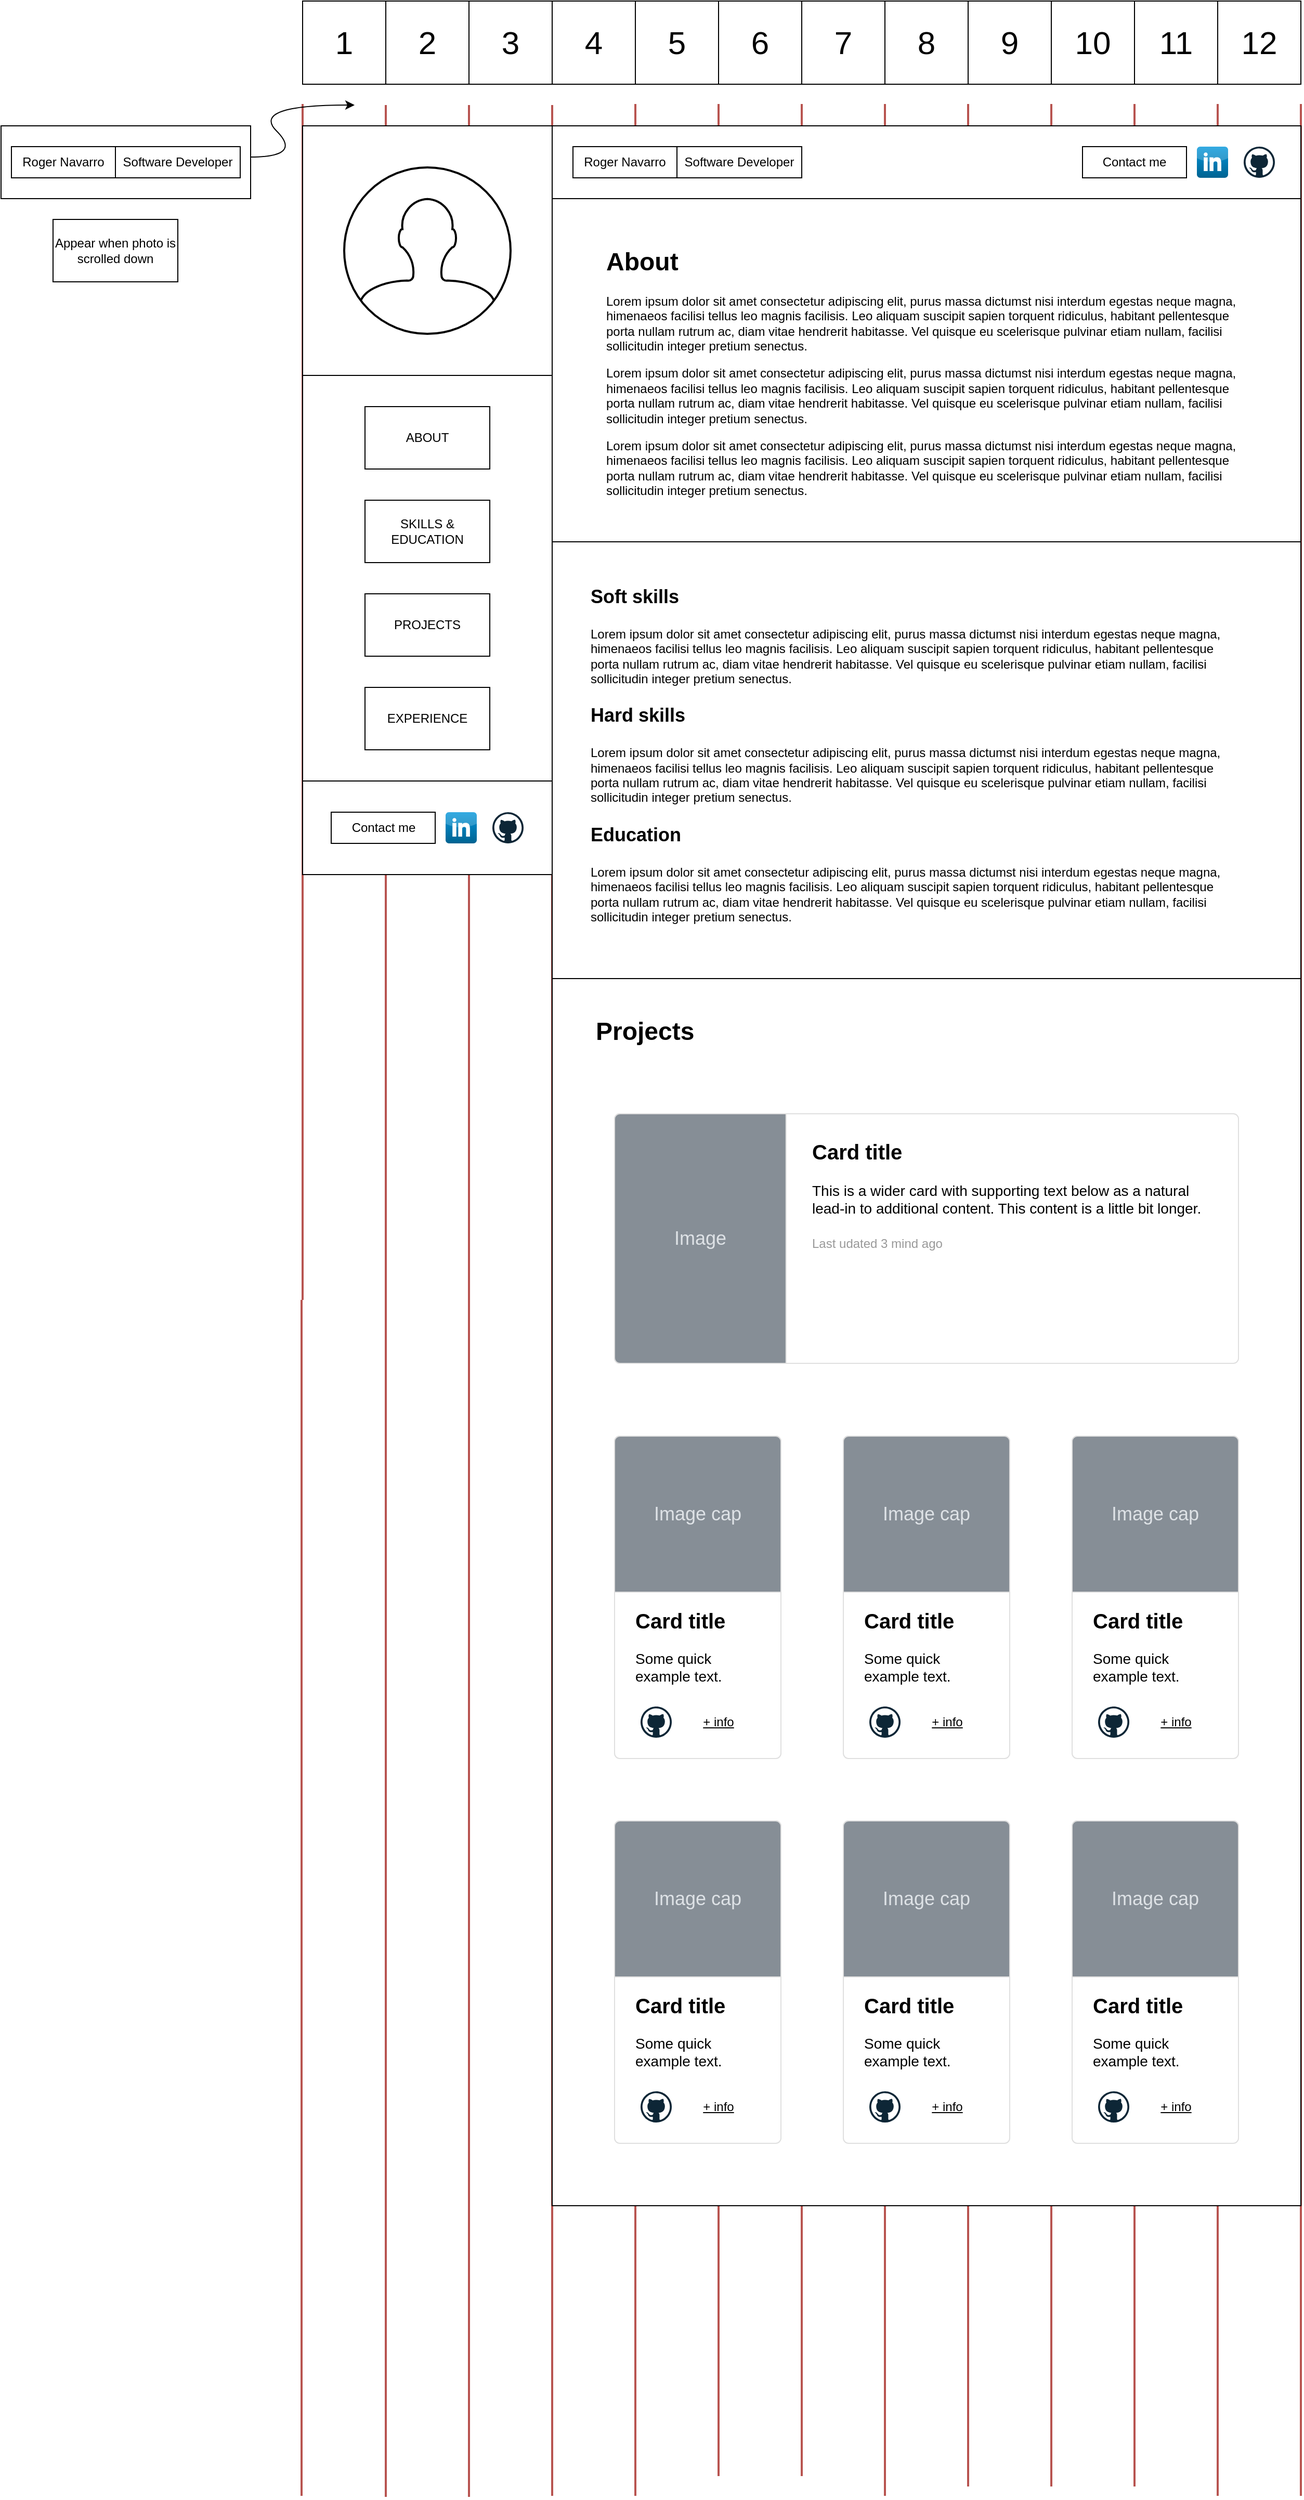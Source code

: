 <mxfile version="27.1.6">
  <diagram name="Página-1" id="ENRQjQ2MEZYB77YcNae1">
    <mxGraphModel dx="2505" dy="2043" grid="1" gridSize="10" guides="1" tooltips="1" connect="1" arrows="1" fold="1" page="1" pageScale="1" pageWidth="827" pageHeight="1169" math="0" shadow="0">
      <root>
        <mxCell id="0" />
        <mxCell id="1" parent="0" />
        <mxCell id="XIWKyDKtCgvxdbFmIk-G-2" value="" style="endArrow=none;html=1;rounded=0;fillColor=#f8cecc;strokeColor=#b85450;strokeWidth=2;" edge="1" parent="1">
          <mxGeometry width="50" height="50" relative="1" as="geometry">
            <mxPoint x="80" y="1170" as="sourcePoint" />
            <mxPoint x="80" y="20" as="targetPoint" />
          </mxGeometry>
        </mxCell>
        <mxCell id="XIWKyDKtCgvxdbFmIk-G-3" value="" style="endArrow=none;html=1;rounded=0;fillColor=#f8cecc;strokeColor=#b85450;strokeWidth=2;" edge="1" parent="1">
          <mxGeometry width="50" height="50" relative="1" as="geometry">
            <mxPoint x="160" y="1170" as="sourcePoint" />
            <mxPoint x="160" y="20" as="targetPoint" />
          </mxGeometry>
        </mxCell>
        <mxCell id="XIWKyDKtCgvxdbFmIk-G-4" value="" style="endArrow=none;html=1;rounded=0;fillColor=#f8cecc;strokeColor=#b85450;strokeWidth=2;" edge="1" parent="1">
          <mxGeometry width="50" height="50" relative="1" as="geometry">
            <mxPoint x="240" y="1170" as="sourcePoint" />
            <mxPoint x="240" y="20" as="targetPoint" />
          </mxGeometry>
        </mxCell>
        <mxCell id="XIWKyDKtCgvxdbFmIk-G-5" value="" style="endArrow=none;html=1;rounded=0;fillColor=#f8cecc;strokeColor=#b85450;strokeWidth=2;" edge="1" parent="1">
          <mxGeometry width="50" height="50" relative="1" as="geometry">
            <mxPoint x="320" y="1169" as="sourcePoint" />
            <mxPoint x="320" y="19" as="targetPoint" />
          </mxGeometry>
        </mxCell>
        <mxCell id="XIWKyDKtCgvxdbFmIk-G-6" value="" style="endArrow=none;html=1;rounded=0;fillColor=#f8cecc;strokeColor=#b85450;strokeWidth=2;" edge="1" parent="1">
          <mxGeometry width="50" height="50" relative="1" as="geometry">
            <mxPoint x="400" y="1169" as="sourcePoint" />
            <mxPoint x="400" y="19" as="targetPoint" />
          </mxGeometry>
        </mxCell>
        <mxCell id="XIWKyDKtCgvxdbFmIk-G-7" value="" style="endArrow=none;html=1;rounded=0;fillColor=#f8cecc;strokeColor=#b85450;strokeWidth=2;" edge="1" parent="1">
          <mxGeometry width="50" height="50" relative="1" as="geometry">
            <mxPoint x="480" y="1169" as="sourcePoint" />
            <mxPoint x="480" y="19" as="targetPoint" />
          </mxGeometry>
        </mxCell>
        <mxCell id="XIWKyDKtCgvxdbFmIk-G-8" value="" style="endArrow=none;html=1;rounded=0;fillColor=#f8cecc;strokeColor=#b85450;strokeWidth=2;" edge="1" parent="1">
          <mxGeometry width="50" height="50" relative="1" as="geometry">
            <mxPoint x="560" y="1169" as="sourcePoint" />
            <mxPoint x="560" y="19" as="targetPoint" />
          </mxGeometry>
        </mxCell>
        <mxCell id="XIWKyDKtCgvxdbFmIk-G-9" value="" style="endArrow=none;html=1;rounded=0;fillColor=#f8cecc;strokeColor=#b85450;strokeWidth=2;" edge="1" parent="1">
          <mxGeometry width="50" height="50" relative="1" as="geometry">
            <mxPoint x="640" y="1169" as="sourcePoint" />
            <mxPoint x="640" y="19" as="targetPoint" />
          </mxGeometry>
        </mxCell>
        <mxCell id="XIWKyDKtCgvxdbFmIk-G-10" value="" style="endArrow=none;html=1;rounded=0;fillColor=#f8cecc;strokeColor=#b85450;strokeWidth=2;" edge="1" parent="1">
          <mxGeometry width="50" height="50" relative="1" as="geometry">
            <mxPoint x="800" y="1169" as="sourcePoint" />
            <mxPoint x="800" y="19" as="targetPoint" />
          </mxGeometry>
        </mxCell>
        <mxCell id="XIWKyDKtCgvxdbFmIk-G-11" value="" style="endArrow=none;html=1;rounded=0;fillColor=#f8cecc;strokeColor=#b85450;strokeWidth=2;" edge="1" parent="1">
          <mxGeometry width="50" height="50" relative="1" as="geometry">
            <mxPoint x="720" y="1169" as="sourcePoint" />
            <mxPoint x="720" y="19" as="targetPoint" />
          </mxGeometry>
        </mxCell>
        <mxCell id="XIWKyDKtCgvxdbFmIk-G-12" value="" style="endArrow=none;html=1;rounded=0;fillColor=#f8cecc;strokeColor=#b85450;strokeWidth=2;" edge="1" parent="1">
          <mxGeometry width="50" height="50" relative="1" as="geometry">
            <mxPoint x="880" y="1169" as="sourcePoint" />
            <mxPoint x="880" y="19" as="targetPoint" />
          </mxGeometry>
        </mxCell>
        <mxCell id="XIWKyDKtCgvxdbFmIk-G-13" value="" style="endArrow=none;html=1;rounded=0;fillColor=#f8cecc;strokeColor=#b85450;strokeWidth=2;" edge="1" parent="1">
          <mxGeometry width="50" height="50" relative="1" as="geometry">
            <mxPoint x="960" y="1169" as="sourcePoint" />
            <mxPoint x="960" y="19" as="targetPoint" />
          </mxGeometry>
        </mxCell>
        <mxCell id="XIWKyDKtCgvxdbFmIk-G-14" value="" style="endArrow=none;html=1;rounded=0;fillColor=#f8cecc;strokeColor=#b85450;strokeWidth=2;" edge="1" parent="1">
          <mxGeometry width="50" height="50" relative="1" as="geometry">
            <mxPoint y="1169" as="sourcePoint" />
            <mxPoint y="19" as="targetPoint" />
          </mxGeometry>
        </mxCell>
        <mxCell id="XIWKyDKtCgvxdbFmIk-G-15" value="1" style="whiteSpace=wrap;html=1;aspect=fixed;fontSize=31;" vertex="1" parent="1">
          <mxGeometry y="-80" width="80" height="80" as="geometry" />
        </mxCell>
        <mxCell id="XIWKyDKtCgvxdbFmIk-G-16" value="2" style="whiteSpace=wrap;html=1;aspect=fixed;fontSize=31;" vertex="1" parent="1">
          <mxGeometry x="80" y="-80" width="80" height="80" as="geometry" />
        </mxCell>
        <mxCell id="XIWKyDKtCgvxdbFmIk-G-17" value="3" style="whiteSpace=wrap;html=1;aspect=fixed;fontSize=31;" vertex="1" parent="1">
          <mxGeometry x="160" y="-80" width="80" height="80" as="geometry" />
        </mxCell>
        <mxCell id="XIWKyDKtCgvxdbFmIk-G-18" value="1" style="whiteSpace=wrap;html=1;aspect=fixed;fontSize=31;" vertex="1" parent="1">
          <mxGeometry x="240" y="-80" width="80" height="80" as="geometry" />
        </mxCell>
        <mxCell id="XIWKyDKtCgvxdbFmIk-G-19" value="4" style="whiteSpace=wrap;html=1;aspect=fixed;fontSize=31;" vertex="1" parent="1">
          <mxGeometry x="240" y="-80" width="80" height="80" as="geometry" />
        </mxCell>
        <mxCell id="XIWKyDKtCgvxdbFmIk-G-20" value="1" style="whiteSpace=wrap;html=1;aspect=fixed;fontSize=31;" vertex="1" parent="1">
          <mxGeometry x="320" y="-80" width="80" height="80" as="geometry" />
        </mxCell>
        <mxCell id="XIWKyDKtCgvxdbFmIk-G-21" value="5" style="whiteSpace=wrap;html=1;aspect=fixed;fontSize=31;" vertex="1" parent="1">
          <mxGeometry x="320" y="-80" width="80" height="80" as="geometry" />
        </mxCell>
        <mxCell id="XIWKyDKtCgvxdbFmIk-G-22" value="1" style="whiteSpace=wrap;html=1;aspect=fixed;fontSize=31;" vertex="1" parent="1">
          <mxGeometry x="400" y="-80" width="80" height="80" as="geometry" />
        </mxCell>
        <mxCell id="XIWKyDKtCgvxdbFmIk-G-23" value="6" style="whiteSpace=wrap;html=1;aspect=fixed;fontSize=31;" vertex="1" parent="1">
          <mxGeometry x="400" y="-80" width="80" height="80" as="geometry" />
        </mxCell>
        <mxCell id="XIWKyDKtCgvxdbFmIk-G-24" value="1" style="whiteSpace=wrap;html=1;aspect=fixed;fontSize=31;" vertex="1" parent="1">
          <mxGeometry x="480" y="-80" width="80" height="80" as="geometry" />
        </mxCell>
        <mxCell id="XIWKyDKtCgvxdbFmIk-G-25" value="7" style="whiteSpace=wrap;html=1;aspect=fixed;fontSize=31;" vertex="1" parent="1">
          <mxGeometry x="480" y="-80" width="80" height="80" as="geometry" />
        </mxCell>
        <mxCell id="XIWKyDKtCgvxdbFmIk-G-26" value="8" style="whiteSpace=wrap;html=1;aspect=fixed;fontSize=31;" vertex="1" parent="1">
          <mxGeometry x="560" y="-80" width="80" height="80" as="geometry" />
        </mxCell>
        <mxCell id="XIWKyDKtCgvxdbFmIk-G-27" value="12" style="whiteSpace=wrap;html=1;aspect=fixed;fontSize=31;" vertex="1" parent="1">
          <mxGeometry x="880" y="-80" width="80" height="80" as="geometry" />
        </mxCell>
        <mxCell id="XIWKyDKtCgvxdbFmIk-G-28" value="9" style="whiteSpace=wrap;html=1;aspect=fixed;fontSize=31;" vertex="1" parent="1">
          <mxGeometry x="640" y="-80" width="80" height="80" as="geometry" />
        </mxCell>
        <mxCell id="XIWKyDKtCgvxdbFmIk-G-29" value="11" style="whiteSpace=wrap;html=1;aspect=fixed;fontSize=31;" vertex="1" parent="1">
          <mxGeometry x="800" y="-80" width="80" height="80" as="geometry" />
        </mxCell>
        <mxCell id="XIWKyDKtCgvxdbFmIk-G-30" value="10" style="whiteSpace=wrap;html=1;aspect=fixed;fontSize=31;" vertex="1" parent="1">
          <mxGeometry x="720" y="-80" width="80" height="80" as="geometry" />
        </mxCell>
        <mxCell id="XIWKyDKtCgvxdbFmIk-G-31" value="" style="rounded=0;whiteSpace=wrap;html=1;" vertex="1" parent="1">
          <mxGeometry x="240" y="40" width="720" height="70" as="geometry" />
        </mxCell>
        <mxCell id="XIWKyDKtCgvxdbFmIk-G-32" value="" style="rounded=0;whiteSpace=wrap;html=1;" vertex="1" parent="1">
          <mxGeometry y="280" width="240" height="390" as="geometry" />
        </mxCell>
        <mxCell id="XIWKyDKtCgvxdbFmIk-G-33" value="ABOUT" style="rounded=0;whiteSpace=wrap;html=1;" vertex="1" parent="1">
          <mxGeometry x="60" y="310" width="120" height="60" as="geometry" />
        </mxCell>
        <mxCell id="XIWKyDKtCgvxdbFmIk-G-36" value="SKILLS &amp;amp; EDUCATION" style="rounded=0;whiteSpace=wrap;html=1;" vertex="1" parent="1">
          <mxGeometry x="60" y="400" width="120" height="60" as="geometry" />
        </mxCell>
        <mxCell id="XIWKyDKtCgvxdbFmIk-G-37" value="EXPERIENCE" style="rounded=0;whiteSpace=wrap;html=1;" vertex="1" parent="1">
          <mxGeometry x="60" y="580" width="120" height="60" as="geometry" />
        </mxCell>
        <mxCell id="XIWKyDKtCgvxdbFmIk-G-38" value="PROJECTS" style="rounded=0;whiteSpace=wrap;html=1;" vertex="1" parent="1">
          <mxGeometry x="60" y="490" width="120" height="60" as="geometry" />
        </mxCell>
        <mxCell id="XIWKyDKtCgvxdbFmIk-G-39" value="" style="rounded=0;whiteSpace=wrap;html=1;" vertex="1" parent="1">
          <mxGeometry x="240" y="110" width="720" height="330" as="geometry" />
        </mxCell>
        <mxCell id="XIWKyDKtCgvxdbFmIk-G-42" value="" style="whiteSpace=wrap;html=1;aspect=fixed;" vertex="1" parent="1">
          <mxGeometry y="40" width="240" height="240" as="geometry" />
        </mxCell>
        <mxCell id="XIWKyDKtCgvxdbFmIk-G-44" value="" style="html=1;verticalLabelPosition=bottom;align=center;labelBackgroundColor=#ffffff;verticalAlign=top;strokeWidth=2;shadow=0;dashed=0;shape=mxgraph.ios7.icons.user;" vertex="1" parent="1">
          <mxGeometry x="40" y="80" width="160" height="160" as="geometry" />
        </mxCell>
        <mxCell id="XIWKyDKtCgvxdbFmIk-G-45" value="" style="dashed=0;outlineConnect=0;html=1;align=center;labelPosition=center;verticalLabelPosition=bottom;verticalAlign=top;shape=mxgraph.weblogos.github" vertex="1" parent="1">
          <mxGeometry x="905" y="60" width="30" height="30" as="geometry" />
        </mxCell>
        <mxCell id="XIWKyDKtCgvxdbFmIk-G-46" value="" style="dashed=0;outlineConnect=0;html=1;align=center;labelPosition=center;verticalLabelPosition=bottom;verticalAlign=top;shape=mxgraph.webicons.linkedin;fillColor=#0095DB;gradientColor=#006391" vertex="1" parent="1">
          <mxGeometry x="860" y="60" width="30" height="30" as="geometry" />
        </mxCell>
        <mxCell id="XIWKyDKtCgvxdbFmIk-G-47" value="Contact me" style="rounded=0;whiteSpace=wrap;html=1;" vertex="1" parent="1">
          <mxGeometry x="750" y="60" width="100" height="30" as="geometry" />
        </mxCell>
        <mxCell id="XIWKyDKtCgvxdbFmIk-G-48" value="" style="rounded=0;whiteSpace=wrap;html=1;" vertex="1" parent="1">
          <mxGeometry y="670" width="240" height="90" as="geometry" />
        </mxCell>
        <mxCell id="XIWKyDKtCgvxdbFmIk-G-51" value="Contact me" style="rounded=0;whiteSpace=wrap;html=1;" vertex="1" parent="1">
          <mxGeometry x="27.5" y="700" width="100" height="30" as="geometry" />
        </mxCell>
        <mxCell id="XIWKyDKtCgvxdbFmIk-G-52" value="" style="dashed=0;outlineConnect=0;html=1;align=center;labelPosition=center;verticalLabelPosition=bottom;verticalAlign=top;shape=mxgraph.webicons.linkedin;fillColor=#0095DB;gradientColor=#006391" vertex="1" parent="1">
          <mxGeometry x="137.5" y="700" width="30" height="30" as="geometry" />
        </mxCell>
        <mxCell id="XIWKyDKtCgvxdbFmIk-G-53" value="" style="dashed=0;outlineConnect=0;html=1;align=center;labelPosition=center;verticalLabelPosition=bottom;verticalAlign=top;shape=mxgraph.weblogos.github" vertex="1" parent="1">
          <mxGeometry x="182.5" y="700" width="30" height="30" as="geometry" />
        </mxCell>
        <mxCell id="XIWKyDKtCgvxdbFmIk-G-55" value="Roger Navarro" style="rounded=0;whiteSpace=wrap;html=1;" vertex="1" parent="1">
          <mxGeometry x="260" y="60" width="100" height="30" as="geometry" />
        </mxCell>
        <mxCell id="XIWKyDKtCgvxdbFmIk-G-56" value="Software Developer" style="rounded=0;whiteSpace=wrap;html=1;" vertex="1" parent="1">
          <mxGeometry x="360" y="60" width="120" height="30" as="geometry" />
        </mxCell>
        <mxCell id="XIWKyDKtCgvxdbFmIk-G-57" value="" style="rounded=0;whiteSpace=wrap;html=1;" vertex="1" parent="1">
          <mxGeometry x="-290" y="40" width="240" height="70" as="geometry" />
        </mxCell>
        <mxCell id="XIWKyDKtCgvxdbFmIk-G-58" value="Roger Navarro" style="rounded=0;whiteSpace=wrap;html=1;" vertex="1" parent="1">
          <mxGeometry x="-280" y="60" width="100" height="30" as="geometry" />
        </mxCell>
        <mxCell id="XIWKyDKtCgvxdbFmIk-G-59" value="Software Developer" style="rounded=0;whiteSpace=wrap;html=1;" vertex="1" parent="1">
          <mxGeometry x="-180" y="60" width="120" height="30" as="geometry" />
        </mxCell>
        <mxCell id="XIWKyDKtCgvxdbFmIk-G-60" value="" style="curved=1;endArrow=classic;html=1;rounded=0;" edge="1" parent="1">
          <mxGeometry width="50" height="50" relative="1" as="geometry">
            <mxPoint x="-50" y="70" as="sourcePoint" />
            <mxPoint x="50" y="20" as="targetPoint" />
            <Array as="points">
              <mxPoint y="70" />
              <mxPoint x="-50" y="20" />
            </Array>
          </mxGeometry>
        </mxCell>
        <mxCell id="XIWKyDKtCgvxdbFmIk-G-61" value="Appear when photo is scrolled down" style="rounded=0;whiteSpace=wrap;html=1;" vertex="1" parent="1">
          <mxGeometry x="-240" y="130" width="120" height="60" as="geometry" />
        </mxCell>
        <mxCell id="XIWKyDKtCgvxdbFmIk-G-62" value="&lt;h1 style=&quot;margin-top: 0px;&quot;&gt;About&lt;/h1&gt;&lt;p&gt;Lorem ipsum dolor sit amet consectetur adipiscing elit, purus massa dictumst nisi interdum egestas neque magna, himenaeos facilisi tellus leo magnis facilisis. Leo aliquam suscipit sapien torquent ridiculus, habitant pellentesque porta nullam rutrum ac, diam vitae hendrerit habitasse. Vel quisque eu scelerisque pulvinar etiam nullam, facilisi sollicitudin integer pretium senectus.&lt;/p&gt;&lt;p&gt;Lorem ipsum dolor sit amet consectetur adipiscing elit, purus massa dictumst nisi interdum egestas neque magna, himenaeos facilisi tellus leo magnis facilisis. Leo aliquam suscipit sapien torquent ridiculus, habitant pellentesque porta nullam rutrum ac, diam vitae hendrerit habitasse. Vel quisque eu scelerisque pulvinar etiam nullam, facilisi sollicitudin integer pretium senectus.&lt;/p&gt;&lt;p&gt;Lorem ipsum dolor sit amet consectetur adipiscing elit, purus massa dictumst nisi interdum egestas neque magna, himenaeos facilisi tellus leo magnis facilisis. Leo aliquam suscipit sapien torquent ridiculus, habitant pellentesque porta nullam rutrum ac, diam vitae hendrerit habitasse. Vel quisque eu scelerisque pulvinar etiam nullam, facilisi sollicitudin integer pretium senectus.&lt;/p&gt;" style="text;html=1;whiteSpace=wrap;overflow=hidden;rounded=0;" vertex="1" parent="1">
          <mxGeometry x="290" y="150" width="630" height="250" as="geometry" />
        </mxCell>
        <mxCell id="XIWKyDKtCgvxdbFmIk-G-63" value="" style="rounded=0;whiteSpace=wrap;html=1;" vertex="1" parent="1">
          <mxGeometry x="240" y="440" width="720" height="420" as="geometry" />
        </mxCell>
        <mxCell id="XIWKyDKtCgvxdbFmIk-G-64" value="&lt;h1 style=&quot;margin-top: 0px;&quot;&gt;&lt;font style=&quot;font-size: 18px;&quot;&gt;Soft skills&lt;/font&gt;&lt;/h1&gt;&lt;p&gt;Lorem ipsum dolor sit amet consectetur adipiscing elit, purus massa dictumst nisi interdum egestas neque magna, himenaeos facilisi tellus leo magnis facilisis. Leo aliquam suscipit sapien torquent ridiculus, habitant pellentesque porta nullam rutrum ac, diam vitae hendrerit habitasse. Vel quisque eu scelerisque pulvinar etiam nullam, facilisi sollicitudin integer pretium senectus.&lt;/p&gt;&lt;h1 style=&quot;margin-top: 0px;&quot;&gt;&lt;font style=&quot;font-size: 18px;&quot;&gt;Hard skills&lt;/font&gt;&lt;/h1&gt;&lt;p&gt;Lorem ipsum dolor sit amet consectetur adipiscing elit, purus massa dictumst nisi interdum egestas neque magna, himenaeos facilisi tellus leo magnis facilisis. Leo aliquam suscipit sapien torquent ridiculus, habitant pellentesque porta nullam rutrum ac, diam vitae hendrerit habitasse. Vel quisque eu scelerisque pulvinar etiam nullam, facilisi sollicitudin integer pretium senectus.&lt;/p&gt;&lt;h1 style=&quot;margin-top: 0px;&quot;&gt;&lt;font style=&quot;font-size: 18px;&quot;&gt;Education&lt;/font&gt;&lt;/h1&gt;&lt;p&gt;Lorem ipsum dolor sit amet consectetur adipiscing elit, purus massa dictumst nisi interdum egestas neque magna, himenaeos facilisi tellus leo magnis facilisis. Leo aliquam suscipit sapien torquent ridiculus, habitant pellentesque porta nullam rutrum ac, diam vitae hendrerit habitasse. Vel quisque eu scelerisque pulvinar etiam nullam, facilisi sollicitudin integer pretium senectus.&lt;/p&gt;" style="text;html=1;whiteSpace=wrap;overflow=hidden;rounded=0;" vertex="1" parent="1">
          <mxGeometry x="275" y="470" width="630" height="350" as="geometry" />
        </mxCell>
        <mxCell id="XIWKyDKtCgvxdbFmIk-G-67" value="" style="endArrow=none;html=1;rounded=0;fillColor=#f8cecc;strokeColor=#b85450;strokeWidth=2;" edge="1" parent="1">
          <mxGeometry width="50" height="50" relative="1" as="geometry">
            <mxPoint x="960" y="2319" as="sourcePoint" />
            <mxPoint x="960" y="1169" as="targetPoint" />
          </mxGeometry>
        </mxCell>
        <mxCell id="XIWKyDKtCgvxdbFmIk-G-68" value="" style="endArrow=none;html=1;rounded=0;fillColor=#f8cecc;strokeColor=#b85450;strokeWidth=2;" edge="1" parent="1">
          <mxGeometry width="50" height="50" relative="1" as="geometry">
            <mxPoint x="880" y="2319" as="sourcePoint" />
            <mxPoint x="880" y="1169" as="targetPoint" />
          </mxGeometry>
        </mxCell>
        <mxCell id="XIWKyDKtCgvxdbFmIk-G-69" value="" style="endArrow=none;html=1;rounded=0;fillColor=#f8cecc;strokeColor=#b85450;strokeWidth=2;" edge="1" parent="1">
          <mxGeometry width="50" height="50" relative="1" as="geometry">
            <mxPoint x="800" y="2310" as="sourcePoint" />
            <mxPoint x="800" y="1160" as="targetPoint" />
          </mxGeometry>
        </mxCell>
        <mxCell id="XIWKyDKtCgvxdbFmIk-G-70" value="" style="endArrow=none;html=1;rounded=0;fillColor=#f8cecc;strokeColor=#b85450;strokeWidth=2;" edge="1" parent="1">
          <mxGeometry width="50" height="50" relative="1" as="geometry">
            <mxPoint x="720" y="2310" as="sourcePoint" />
            <mxPoint x="720" y="1160" as="targetPoint" />
          </mxGeometry>
        </mxCell>
        <mxCell id="XIWKyDKtCgvxdbFmIk-G-71" value="" style="endArrow=none;html=1;rounded=0;fillColor=#f8cecc;strokeColor=#b85450;strokeWidth=2;" edge="1" parent="1">
          <mxGeometry width="50" height="50" relative="1" as="geometry">
            <mxPoint x="640" y="2310" as="sourcePoint" />
            <mxPoint x="640" y="1160" as="targetPoint" />
          </mxGeometry>
        </mxCell>
        <mxCell id="XIWKyDKtCgvxdbFmIk-G-72" value="" style="endArrow=none;html=1;rounded=0;fillColor=#f8cecc;strokeColor=#b85450;strokeWidth=2;" edge="1" parent="1">
          <mxGeometry width="50" height="50" relative="1" as="geometry">
            <mxPoint x="560.0" y="2319" as="sourcePoint" />
            <mxPoint x="560.0" y="1169" as="targetPoint" />
          </mxGeometry>
        </mxCell>
        <mxCell id="XIWKyDKtCgvxdbFmIk-G-73" value="" style="endArrow=none;html=1;rounded=0;fillColor=#f8cecc;strokeColor=#b85450;strokeWidth=2;" edge="1" parent="1">
          <mxGeometry width="50" height="50" relative="1" as="geometry">
            <mxPoint x="480.0" y="2300" as="sourcePoint" />
            <mxPoint x="480.0" y="1150" as="targetPoint" />
          </mxGeometry>
        </mxCell>
        <mxCell id="XIWKyDKtCgvxdbFmIk-G-74" value="" style="endArrow=none;html=1;rounded=0;fillColor=#f8cecc;strokeColor=#b85450;strokeWidth=2;" edge="1" parent="1">
          <mxGeometry width="50" height="50" relative="1" as="geometry">
            <mxPoint x="400.0" y="2300" as="sourcePoint" />
            <mxPoint x="400.0" y="1150" as="targetPoint" />
          </mxGeometry>
        </mxCell>
        <mxCell id="XIWKyDKtCgvxdbFmIk-G-75" value="" style="endArrow=none;html=1;rounded=0;fillColor=#f8cecc;strokeColor=#b85450;strokeWidth=2;" edge="1" parent="1">
          <mxGeometry width="50" height="50" relative="1" as="geometry">
            <mxPoint x="240.0" y="2319" as="sourcePoint" />
            <mxPoint x="240.0" y="1169" as="targetPoint" />
          </mxGeometry>
        </mxCell>
        <mxCell id="XIWKyDKtCgvxdbFmIk-G-76" value="" style="endArrow=none;html=1;rounded=0;fillColor=#f8cecc;strokeColor=#b85450;strokeWidth=2;" edge="1" parent="1">
          <mxGeometry width="50" height="50" relative="1" as="geometry">
            <mxPoint x="320.0" y="2319" as="sourcePoint" />
            <mxPoint x="320.0" y="1169" as="targetPoint" />
          </mxGeometry>
        </mxCell>
        <mxCell id="XIWKyDKtCgvxdbFmIk-G-77" value="" style="endArrow=none;html=1;rounded=0;fillColor=#f8cecc;strokeColor=#b85450;strokeWidth=2;" edge="1" parent="1">
          <mxGeometry width="50" height="50" relative="1" as="geometry">
            <mxPoint x="160.0" y="2320" as="sourcePoint" />
            <mxPoint x="160.0" y="1170" as="targetPoint" />
          </mxGeometry>
        </mxCell>
        <mxCell id="XIWKyDKtCgvxdbFmIk-G-78" value="" style="endArrow=none;html=1;rounded=0;fillColor=#f8cecc;strokeColor=#b85450;strokeWidth=2;" edge="1" parent="1">
          <mxGeometry width="50" height="50" relative="1" as="geometry">
            <mxPoint x="80.0" y="2320" as="sourcePoint" />
            <mxPoint x="80.0" y="1170" as="targetPoint" />
          </mxGeometry>
        </mxCell>
        <mxCell id="XIWKyDKtCgvxdbFmIk-G-79" value="" style="endArrow=none;html=1;rounded=0;fillColor=#f8cecc;strokeColor=#b85450;strokeWidth=2;" edge="1" parent="1">
          <mxGeometry width="50" height="50" relative="1" as="geometry">
            <mxPoint x="-1.0" y="2319" as="sourcePoint" />
            <mxPoint x="-1.0" y="1169" as="targetPoint" />
          </mxGeometry>
        </mxCell>
        <mxCell id="XIWKyDKtCgvxdbFmIk-G-65" value="" style="rounded=0;whiteSpace=wrap;html=1;" vertex="1" parent="1">
          <mxGeometry x="240" y="860" width="720" height="1180" as="geometry" />
        </mxCell>
        <mxCell id="XIWKyDKtCgvxdbFmIk-G-94" value="&lt;b&gt;&lt;font style=&quot;font-size: 20px&quot;&gt;Card title&lt;/font&gt;&lt;/b&gt;&lt;br style=&quot;font-size: 14px&quot;&gt;&lt;br style=&quot;font-size: 14px&quot;&gt;Some quick example text." style="html=1;shadow=0;dashed=0;shape=mxgraph.bootstrap.rrect;rSize=5;strokeColor=#DFDFDF;html=1;whiteSpace=wrap;fillColor=#ffffff;fontColor=#000000;verticalAlign=bottom;align=left;spacing=20;spacingBottom=50;fontSize=14;" vertex="1" parent="1">
          <mxGeometry x="520" y="1300" width="160" height="310" as="geometry" />
        </mxCell>
        <mxCell id="XIWKyDKtCgvxdbFmIk-G-95" value="Image cap" style="html=1;shadow=0;dashed=0;shape=mxgraph.bootstrap.topButton;rSize=5;perimeter=none;whiteSpace=wrap;fillColor=#868E96;strokeColor=#DFDFDF;fontColor=#DEE2E6;resizeWidth=1;fontSize=18;" vertex="1" parent="XIWKyDKtCgvxdbFmIk-G-94">
          <mxGeometry width="160" height="150" relative="1" as="geometry" />
        </mxCell>
        <mxCell id="XIWKyDKtCgvxdbFmIk-G-97" value="" style="dashed=0;outlineConnect=0;html=1;align=center;labelPosition=center;verticalLabelPosition=bottom;verticalAlign=top;shape=mxgraph.weblogos.github" vertex="1" parent="XIWKyDKtCgvxdbFmIk-G-94">
          <mxGeometry x="25" y="260" width="30" height="30" as="geometry" />
        </mxCell>
        <mxCell id="XIWKyDKtCgvxdbFmIk-G-98" value="&lt;u&gt;+ info&lt;/u&gt;" style="text;html=1;align=center;verticalAlign=middle;whiteSpace=wrap;rounded=0;" vertex="1" parent="XIWKyDKtCgvxdbFmIk-G-94">
          <mxGeometry x="70" y="260" width="60" height="30" as="geometry" />
        </mxCell>
        <mxCell id="XIWKyDKtCgvxdbFmIk-G-99" value="&lt;b&gt;&lt;font style=&quot;font-size: 20px&quot;&gt;Card title&lt;/font&gt;&lt;/b&gt;&lt;br style=&quot;font-size: 14px&quot;&gt;&lt;br style=&quot;font-size: 14px&quot;&gt;Some quick example text." style="html=1;shadow=0;dashed=0;shape=mxgraph.bootstrap.rrect;rSize=5;strokeColor=#DFDFDF;html=1;whiteSpace=wrap;fillColor=#ffffff;fontColor=#000000;verticalAlign=bottom;align=left;spacing=20;spacingBottom=50;fontSize=14;" vertex="1" parent="1">
          <mxGeometry x="300" y="1300" width="160" height="310" as="geometry" />
        </mxCell>
        <mxCell id="XIWKyDKtCgvxdbFmIk-G-100" value="Image cap" style="html=1;shadow=0;dashed=0;shape=mxgraph.bootstrap.topButton;rSize=5;perimeter=none;whiteSpace=wrap;fillColor=#868E96;strokeColor=#DFDFDF;fontColor=#DEE2E6;resizeWidth=1;fontSize=18;" vertex="1" parent="XIWKyDKtCgvxdbFmIk-G-99">
          <mxGeometry width="160" height="150" relative="1" as="geometry" />
        </mxCell>
        <mxCell id="XIWKyDKtCgvxdbFmIk-G-101" value="" style="dashed=0;outlineConnect=0;html=1;align=center;labelPosition=center;verticalLabelPosition=bottom;verticalAlign=top;shape=mxgraph.weblogos.github" vertex="1" parent="XIWKyDKtCgvxdbFmIk-G-99">
          <mxGeometry x="25" y="260" width="30" height="30" as="geometry" />
        </mxCell>
        <mxCell id="XIWKyDKtCgvxdbFmIk-G-102" value="+ info" style="text;html=1;align=center;verticalAlign=middle;whiteSpace=wrap;rounded=0;fontStyle=4" vertex="1" parent="XIWKyDKtCgvxdbFmIk-G-99">
          <mxGeometry x="70" y="260" width="60" height="30" as="geometry" />
        </mxCell>
        <mxCell id="XIWKyDKtCgvxdbFmIk-G-103" value="&lt;b&gt;&lt;font style=&quot;font-size: 20px&quot;&gt;Card title&lt;/font&gt;&lt;/b&gt;&lt;br style=&quot;font-size: 14px&quot;&gt;&lt;br style=&quot;font-size: 14px&quot;&gt;Some quick example text." style="html=1;shadow=0;dashed=0;shape=mxgraph.bootstrap.rrect;rSize=5;strokeColor=#DFDFDF;html=1;whiteSpace=wrap;fillColor=#ffffff;fontColor=#000000;verticalAlign=bottom;align=left;spacing=20;spacingBottom=50;fontSize=14;" vertex="1" parent="1">
          <mxGeometry x="740" y="1300" width="160" height="310" as="geometry" />
        </mxCell>
        <mxCell id="XIWKyDKtCgvxdbFmIk-G-104" value="Image cap" style="html=1;shadow=0;dashed=0;shape=mxgraph.bootstrap.topButton;rSize=5;perimeter=none;whiteSpace=wrap;fillColor=#868E96;strokeColor=#DFDFDF;fontColor=#DEE2E6;resizeWidth=1;fontSize=18;" vertex="1" parent="XIWKyDKtCgvxdbFmIk-G-103">
          <mxGeometry width="160" height="150" relative="1" as="geometry" />
        </mxCell>
        <mxCell id="XIWKyDKtCgvxdbFmIk-G-105" value="" style="dashed=0;outlineConnect=0;html=1;align=center;labelPosition=center;verticalLabelPosition=bottom;verticalAlign=top;shape=mxgraph.weblogos.github" vertex="1" parent="XIWKyDKtCgvxdbFmIk-G-103">
          <mxGeometry x="25" y="260" width="30" height="30" as="geometry" />
        </mxCell>
        <mxCell id="XIWKyDKtCgvxdbFmIk-G-106" value="&lt;u&gt;+ info&lt;/u&gt;" style="text;html=1;align=center;verticalAlign=middle;whiteSpace=wrap;rounded=0;" vertex="1" parent="XIWKyDKtCgvxdbFmIk-G-103">
          <mxGeometry x="70" y="260" width="60" height="30" as="geometry" />
        </mxCell>
        <mxCell id="XIWKyDKtCgvxdbFmIk-G-111" value="&lt;b&gt;&lt;font style=&quot;font-size: 20px&quot;&gt;Card title&lt;/font&gt;&lt;/b&gt;&lt;br style=&quot;font-size: 14px&quot;&gt;&lt;br style=&quot;font-size: 14px&quot;&gt;Some quick example text." style="html=1;shadow=0;dashed=0;shape=mxgraph.bootstrap.rrect;rSize=5;strokeColor=#DFDFDF;html=1;whiteSpace=wrap;fillColor=#ffffff;fontColor=#000000;verticalAlign=bottom;align=left;spacing=20;spacingBottom=50;fontSize=14;" vertex="1" parent="1">
          <mxGeometry x="740" y="1670" width="160" height="310" as="geometry" />
        </mxCell>
        <mxCell id="XIWKyDKtCgvxdbFmIk-G-112" value="Image cap" style="html=1;shadow=0;dashed=0;shape=mxgraph.bootstrap.topButton;rSize=5;perimeter=none;whiteSpace=wrap;fillColor=#868E96;strokeColor=#DFDFDF;fontColor=#DEE2E6;resizeWidth=1;fontSize=18;" vertex="1" parent="XIWKyDKtCgvxdbFmIk-G-111">
          <mxGeometry width="160" height="150" relative="1" as="geometry" />
        </mxCell>
        <mxCell id="XIWKyDKtCgvxdbFmIk-G-113" value="" style="dashed=0;outlineConnect=0;html=1;align=center;labelPosition=center;verticalLabelPosition=bottom;verticalAlign=top;shape=mxgraph.weblogos.github" vertex="1" parent="XIWKyDKtCgvxdbFmIk-G-111">
          <mxGeometry x="25" y="260" width="30" height="30" as="geometry" />
        </mxCell>
        <mxCell id="XIWKyDKtCgvxdbFmIk-G-114" value="&lt;u&gt;+ info&lt;/u&gt;" style="text;html=1;align=center;verticalAlign=middle;whiteSpace=wrap;rounded=0;" vertex="1" parent="XIWKyDKtCgvxdbFmIk-G-111">
          <mxGeometry x="70" y="260" width="60" height="30" as="geometry" />
        </mxCell>
        <mxCell id="XIWKyDKtCgvxdbFmIk-G-115" value="&lt;b&gt;&lt;font style=&quot;font-size: 20px&quot;&gt;Card title&lt;/font&gt;&lt;/b&gt;&lt;br style=&quot;font-size: 14px&quot;&gt;&lt;br style=&quot;font-size: 14px&quot;&gt;Some quick example text." style="html=1;shadow=0;dashed=0;shape=mxgraph.bootstrap.rrect;rSize=5;strokeColor=#DFDFDF;html=1;whiteSpace=wrap;fillColor=#ffffff;fontColor=#000000;verticalAlign=bottom;align=left;spacing=20;spacingBottom=50;fontSize=14;" vertex="1" parent="1">
          <mxGeometry x="520" y="1670" width="160" height="310" as="geometry" />
        </mxCell>
        <mxCell id="XIWKyDKtCgvxdbFmIk-G-116" value="Image cap" style="html=1;shadow=0;dashed=0;shape=mxgraph.bootstrap.topButton;rSize=5;perimeter=none;whiteSpace=wrap;fillColor=#868E96;strokeColor=#DFDFDF;fontColor=#DEE2E6;resizeWidth=1;fontSize=18;" vertex="1" parent="XIWKyDKtCgvxdbFmIk-G-115">
          <mxGeometry width="160" height="150" relative="1" as="geometry" />
        </mxCell>
        <mxCell id="XIWKyDKtCgvxdbFmIk-G-117" value="" style="dashed=0;outlineConnect=0;html=1;align=center;labelPosition=center;verticalLabelPosition=bottom;verticalAlign=top;shape=mxgraph.weblogos.github" vertex="1" parent="XIWKyDKtCgvxdbFmIk-G-115">
          <mxGeometry x="25" y="260" width="30" height="30" as="geometry" />
        </mxCell>
        <mxCell id="XIWKyDKtCgvxdbFmIk-G-118" value="&lt;u&gt;+ info&lt;/u&gt;" style="text;html=1;align=center;verticalAlign=middle;whiteSpace=wrap;rounded=0;" vertex="1" parent="XIWKyDKtCgvxdbFmIk-G-115">
          <mxGeometry x="70" y="260" width="60" height="30" as="geometry" />
        </mxCell>
        <mxCell id="XIWKyDKtCgvxdbFmIk-G-119" value="&lt;b&gt;&lt;font style=&quot;font-size: 20px&quot;&gt;Card title&lt;/font&gt;&lt;/b&gt;&lt;br style=&quot;font-size: 14px&quot;&gt;&lt;br style=&quot;font-size: 14px&quot;&gt;Some quick example text." style="html=1;shadow=0;dashed=0;shape=mxgraph.bootstrap.rrect;rSize=5;strokeColor=#DFDFDF;html=1;whiteSpace=wrap;fillColor=#ffffff;fontColor=#000000;verticalAlign=bottom;align=left;spacing=20;spacingBottom=50;fontSize=14;" vertex="1" parent="1">
          <mxGeometry x="300" y="1670" width="160" height="310" as="geometry" />
        </mxCell>
        <mxCell id="XIWKyDKtCgvxdbFmIk-G-120" value="Image cap" style="html=1;shadow=0;dashed=0;shape=mxgraph.bootstrap.topButton;rSize=5;perimeter=none;whiteSpace=wrap;fillColor=#868E96;strokeColor=#DFDFDF;fontColor=#DEE2E6;resizeWidth=1;fontSize=18;" vertex="1" parent="XIWKyDKtCgvxdbFmIk-G-119">
          <mxGeometry width="160" height="150" relative="1" as="geometry" />
        </mxCell>
        <mxCell id="XIWKyDKtCgvxdbFmIk-G-121" value="" style="dashed=0;outlineConnect=0;html=1;align=center;labelPosition=center;verticalLabelPosition=bottom;verticalAlign=top;shape=mxgraph.weblogos.github" vertex="1" parent="XIWKyDKtCgvxdbFmIk-G-119">
          <mxGeometry x="25" y="260" width="30" height="30" as="geometry" />
        </mxCell>
        <mxCell id="XIWKyDKtCgvxdbFmIk-G-122" value="+ info" style="text;html=1;align=center;verticalAlign=middle;whiteSpace=wrap;rounded=0;fontStyle=4" vertex="1" parent="XIWKyDKtCgvxdbFmIk-G-119">
          <mxGeometry x="70" y="260" width="60" height="30" as="geometry" />
        </mxCell>
        <mxCell id="XIWKyDKtCgvxdbFmIk-G-123" value="&lt;h1 style=&quot;forced-color-adjust: none; color: rgb(0, 0, 0); font-family: Helvetica; font-style: normal; font-variant-ligatures: normal; font-variant-caps: normal; letter-spacing: normal; orphans: 2; text-align: left; text-indent: 0px; text-transform: none; widows: 2; word-spacing: 0px; -webkit-text-stroke-width: 0px; white-space: normal; text-decoration-thickness: initial; text-decoration-style: initial; text-decoration-color: initial; margin-top: 0px;&quot;&gt;&lt;span&gt;Projects&lt;/span&gt;&lt;/h1&gt;" style="text;whiteSpace=wrap;html=1;" vertex="1" parent="1">
          <mxGeometry x="280" y="890" width="110" height="40" as="geometry" />
        </mxCell>
        <mxCell id="XIWKyDKtCgvxdbFmIk-G-124" value="&lt;b&gt;&lt;font style=&quot;font-size: 20px&quot;&gt;Card title&lt;/font&gt;&lt;/b&gt;&lt;br&gt;&lt;br&gt;This is a wider card with supporting text below as a natural lead-in to additional content. This content is a little bit longer.&lt;br&gt;&lt;br&gt;&lt;font style=&quot;font-size: 12px&quot; color=&quot;#999999&quot;&gt;Last udated 3 mind ago&lt;/font&gt;" style="html=1;shadow=0;dashed=0;shape=mxgraph.bootstrap.rrect;rSize=5;strokeColor=#DFDFDF;html=1;whiteSpace=wrap;fillColor=#ffffff;fontColor=#000000;verticalAlign=top;align=left;spacing=20;fontSize=14;spacingLeft=170;" vertex="1" parent="1">
          <mxGeometry x="300" y="990" width="600" height="240" as="geometry" />
        </mxCell>
        <mxCell id="XIWKyDKtCgvxdbFmIk-G-125" value="Image" style="html=1;shadow=0;dashed=0;shape=mxgraph.bootstrap.leftButton;rSize=5;perimeter=none;whiteSpace=wrap;fillColor=#868E96;strokeColor=#DFDFDF;fontColor=#DEE2E6;resizeWidth=1;fontSize=18;" vertex="1" parent="XIWKyDKtCgvxdbFmIk-G-124">
          <mxGeometry width="164.885" height="240" relative="1" as="geometry" />
        </mxCell>
      </root>
    </mxGraphModel>
  </diagram>
</mxfile>
